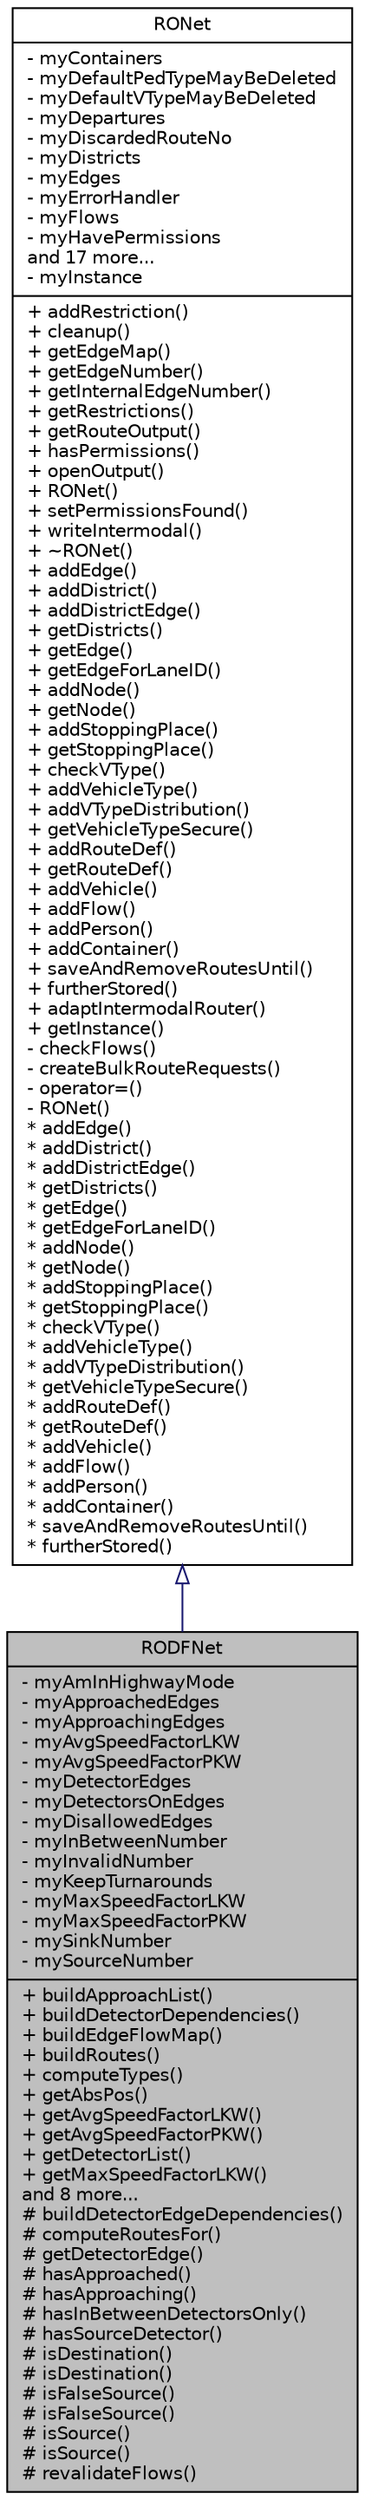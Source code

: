 digraph "RODFNet"
{
  edge [fontname="Helvetica",fontsize="10",labelfontname="Helvetica",labelfontsize="10"];
  node [fontname="Helvetica",fontsize="10",shape=record];
  Node0 [label="{RODFNet\n|- myAmInHighwayMode\l- myApproachedEdges\l- myApproachingEdges\l- myAvgSpeedFactorLKW\l- myAvgSpeedFactorPKW\l- myDetectorEdges\l- myDetectorsOnEdges\l- myDisallowedEdges\l- myInBetweenNumber\l- myInvalidNumber\l- myKeepTurnarounds\l- myMaxSpeedFactorLKW\l- myMaxSpeedFactorPKW\l- mySinkNumber\l- mySourceNumber\l|+ buildApproachList()\l+ buildDetectorDependencies()\l+ buildEdgeFlowMap()\l+ buildRoutes()\l+ computeTypes()\l+ getAbsPos()\l+ getAvgSpeedFactorLKW()\l+ getAvgSpeedFactorPKW()\l+ getDetectorList()\l+ getMaxSpeedFactorLKW()\land 8 more...\l# buildDetectorEdgeDependencies()\l# computeRoutesFor()\l# getDetectorEdge()\l# hasApproached()\l# hasApproaching()\l# hasInBetweenDetectorsOnly()\l# hasSourceDetector()\l# isDestination()\l# isDestination()\l# isFalseSource()\l# isFalseSource()\l# isSource()\l# isSource()\l# revalidateFlows()\l}",height=0.2,width=0.4,color="black", fillcolor="grey75", style="filled", fontcolor="black"];
  Node1 -> Node0 [dir="back",color="midnightblue",fontsize="10",style="solid",arrowtail="onormal",fontname="Helvetica"];
  Node1 [label="{RONet\n|- myContainers\l- myDefaultPedTypeMayBeDeleted\l- myDefaultVTypeMayBeDeleted\l- myDepartures\l- myDiscardedRouteNo\l- myDistricts\l- myEdges\l- myErrorHandler\l- myFlows\l- myHavePermissions\land 17 more...\l- myInstance\l|+ addRestriction()\l+ cleanup()\l+ getEdgeMap()\l+ getEdgeNumber()\l+ getInternalEdgeNumber()\l+ getRestrictions()\l+ getRouteOutput()\l+ hasPermissions()\l+ openOutput()\l+ RONet()\l+ setPermissionsFound()\l+ writeIntermodal()\l+ ~RONet()\l+ addEdge()\l+ addDistrict()\l+ addDistrictEdge()\l+ getDistricts()\l+ getEdge()\l+ getEdgeForLaneID()\l+ addNode()\l+ getNode()\l+ addStoppingPlace()\l+ getStoppingPlace()\l+ checkVType()\l+ addVehicleType()\l+ addVTypeDistribution()\l+ getVehicleTypeSecure()\l+ addRouteDef()\l+ getRouteDef()\l+ addVehicle()\l+ addFlow()\l+ addPerson()\l+ addContainer()\l+ saveAndRemoveRoutesUntil()\l+ furtherStored()\l+ adaptIntermodalRouter()\l+ getInstance()\l- checkFlows()\l- createBulkRouteRequests()\l- operator=()\l- RONet()\l* addEdge()\l* addDistrict()\l* addDistrictEdge()\l* getDistricts()\l* getEdge()\l* getEdgeForLaneID()\l* addNode()\l* getNode()\l* addStoppingPlace()\l* getStoppingPlace()\l* checkVType()\l* addVehicleType()\l* addVTypeDistribution()\l* getVehicleTypeSecure()\l* addRouteDef()\l* getRouteDef()\l* addVehicle()\l* addFlow()\l* addPerson()\l* addContainer()\l* saveAndRemoveRoutesUntil()\l* furtherStored()\l}",height=0.2,width=0.4,color="black", fillcolor="white", style="filled",URL="$de/def/class_r_o_net.html",tooltip="The router&#39;s network representation. "];
}

